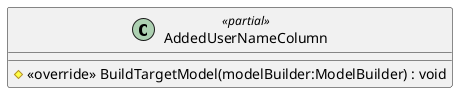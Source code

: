 @startuml
class AddedUserNameColumn <<partial>> {
    # <<override>> BuildTargetModel(modelBuilder:ModelBuilder) : void
}
@enduml
